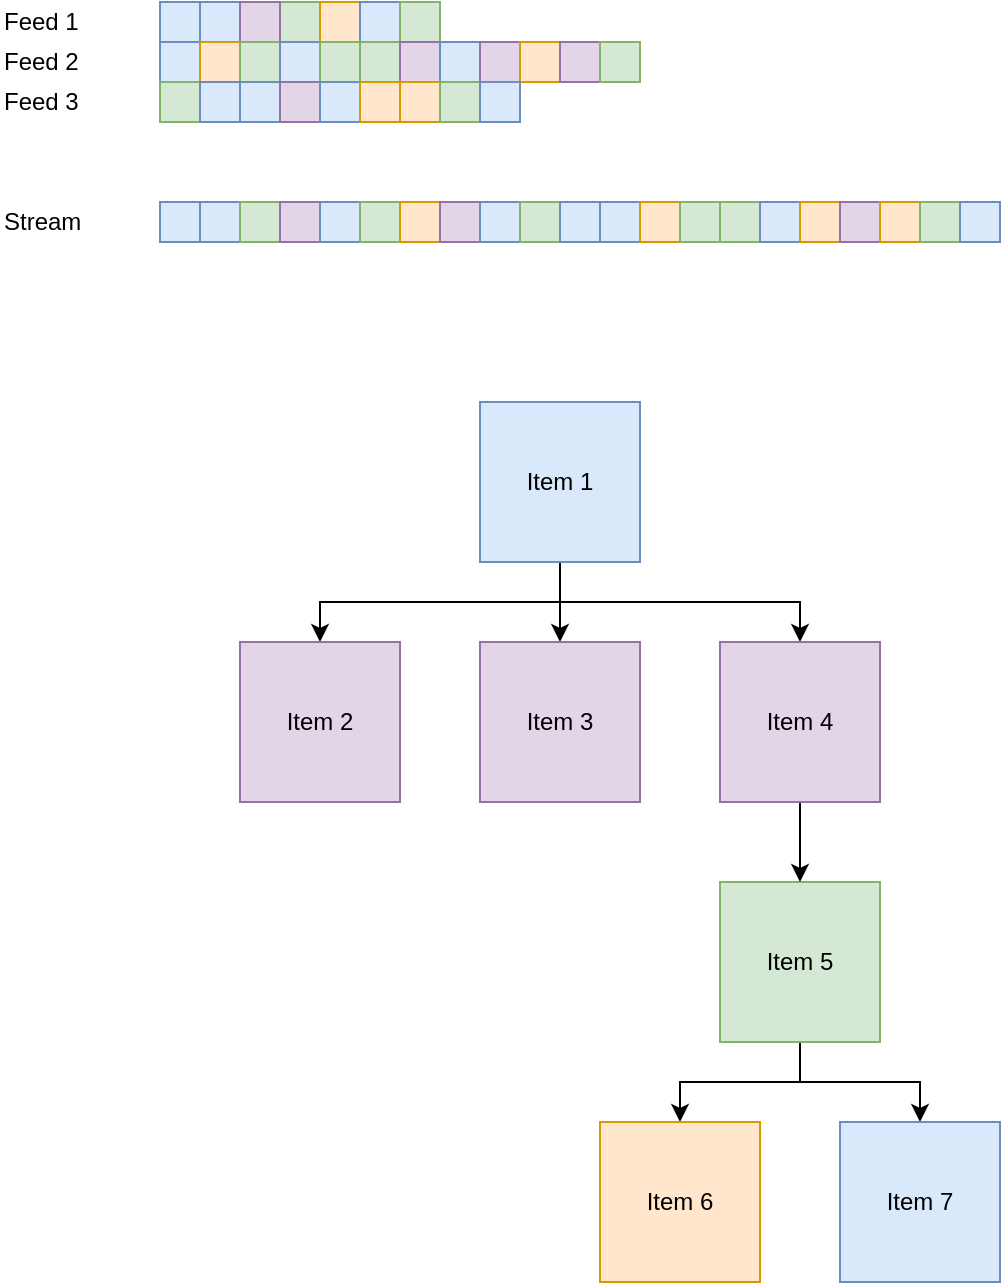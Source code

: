 <mxfile version="13.3.5" type="github">
  <diagram id="nr0CSZo3ovM8MVIJZnW8" name="Page-1">
    <mxGraphModel dx="1082" dy="676" grid="1" gridSize="10" guides="1" tooltips="1" connect="1" arrows="1" fold="1" page="1" pageScale="1" pageWidth="850" pageHeight="1100" math="0" shadow="0">
      <root>
        <mxCell id="0" />
        <mxCell id="1" parent="0" />
        <mxCell id="ugG2g0H0g7jmURNCNrI0-15" style="edgeStyle=orthogonalEdgeStyle;rounded=0;orthogonalLoop=1;jettySize=auto;html=1;exitX=0.5;exitY=1;exitDx=0;exitDy=0;" edge="1" parent="1" source="ugG2g0H0g7jmURNCNrI0-1" target="ugG2g0H0g7jmURNCNrI0-12">
          <mxGeometry relative="1" as="geometry" />
        </mxCell>
        <mxCell id="ugG2g0H0g7jmURNCNrI0-28" style="edgeStyle=orthogonalEdgeStyle;rounded=0;orthogonalLoop=1;jettySize=auto;html=1;exitX=0.5;exitY=1;exitDx=0;exitDy=0;" edge="1" parent="1" source="ugG2g0H0g7jmURNCNrI0-1" target="ugG2g0H0g7jmURNCNrI0-26">
          <mxGeometry relative="1" as="geometry" />
        </mxCell>
        <mxCell id="ugG2g0H0g7jmURNCNrI0-29" style="edgeStyle=orthogonalEdgeStyle;rounded=0;orthogonalLoop=1;jettySize=auto;html=1;exitX=0.5;exitY=1;exitDx=0;exitDy=0;entryX=0.5;entryY=0;entryDx=0;entryDy=0;" edge="1" parent="1" source="ugG2g0H0g7jmURNCNrI0-1" target="ugG2g0H0g7jmURNCNrI0-27">
          <mxGeometry relative="1" as="geometry" />
        </mxCell>
        <mxCell id="ugG2g0H0g7jmURNCNrI0-1" value="Item 1" style="whiteSpace=wrap;html=1;aspect=fixed;fillColor=#dae8fc;strokeColor=#6c8ebf;" vertex="1" parent="1">
          <mxGeometry x="360" y="240" width="80" height="80" as="geometry" />
        </mxCell>
        <mxCell id="ugG2g0H0g7jmURNCNrI0-16" style="edgeStyle=orthogonalEdgeStyle;rounded=0;orthogonalLoop=1;jettySize=auto;html=1;exitX=0.5;exitY=1;exitDx=0;exitDy=0;entryX=0.5;entryY=0;entryDx=0;entryDy=0;" edge="1" parent="1" source="ugG2g0H0g7jmURNCNrI0-4" target="ugG2g0H0g7jmURNCNrI0-6">
          <mxGeometry relative="1" as="geometry" />
        </mxCell>
        <mxCell id="ugG2g0H0g7jmURNCNrI0-17" style="edgeStyle=orthogonalEdgeStyle;rounded=0;orthogonalLoop=1;jettySize=auto;html=1;exitX=0.5;exitY=1;exitDx=0;exitDy=0;entryX=0.5;entryY=0;entryDx=0;entryDy=0;" edge="1" parent="1" source="ugG2g0H0g7jmURNCNrI0-4" target="ugG2g0H0g7jmURNCNrI0-9">
          <mxGeometry relative="1" as="geometry" />
        </mxCell>
        <mxCell id="ugG2g0H0g7jmURNCNrI0-4" value="Item 5" style="whiteSpace=wrap;html=1;aspect=fixed;fillColor=#d5e8d4;strokeColor=#82b366;" vertex="1" parent="1">
          <mxGeometry x="480" y="480" width="80" height="80" as="geometry" />
        </mxCell>
        <mxCell id="ugG2g0H0g7jmURNCNrI0-6" value="Item 6" style="whiteSpace=wrap;html=1;aspect=fixed;fillColor=#ffe6cc;strokeColor=#d79b00;" vertex="1" parent="1">
          <mxGeometry x="420" y="600" width="80" height="80" as="geometry" />
        </mxCell>
        <mxCell id="ugG2g0H0g7jmURNCNrI0-9" value="Item 7" style="whiteSpace=wrap;html=1;aspect=fixed;fillColor=#dae8fc;strokeColor=#6c8ebf;" vertex="1" parent="1">
          <mxGeometry x="540" y="600" width="80" height="80" as="geometry" />
        </mxCell>
        <mxCell id="ugG2g0H0g7jmURNCNrI0-12" value="Item 2" style="whiteSpace=wrap;html=1;aspect=fixed;fillColor=#e1d5e7;strokeColor=#9673a6;" vertex="1" parent="1">
          <mxGeometry x="240" y="360" width="80" height="80" as="geometry" />
        </mxCell>
        <mxCell id="ugG2g0H0g7jmURNCNrI0-26" value="Item 3" style="whiteSpace=wrap;html=1;aspect=fixed;fillColor=#e1d5e7;strokeColor=#9673a6;" vertex="1" parent="1">
          <mxGeometry x="360" y="360" width="80" height="80" as="geometry" />
        </mxCell>
        <mxCell id="ugG2g0H0g7jmURNCNrI0-30" style="edgeStyle=orthogonalEdgeStyle;rounded=0;orthogonalLoop=1;jettySize=auto;html=1;exitX=0.5;exitY=1;exitDx=0;exitDy=0;" edge="1" parent="1" source="ugG2g0H0g7jmURNCNrI0-27" target="ugG2g0H0g7jmURNCNrI0-4">
          <mxGeometry relative="1" as="geometry" />
        </mxCell>
        <mxCell id="ugG2g0H0g7jmURNCNrI0-27" value="Item 4" style="whiteSpace=wrap;html=1;aspect=fixed;fillColor=#e1d5e7;strokeColor=#9673a6;" vertex="1" parent="1">
          <mxGeometry x="480" y="360" width="80" height="80" as="geometry" />
        </mxCell>
        <mxCell id="ugG2g0H0g7jmURNCNrI0-40" value="" style="whiteSpace=wrap;html=1;aspect=fixed;fillColor=#dae8fc;strokeColor=#6c8ebf;" vertex="1" parent="1">
          <mxGeometry x="200" y="40" width="20" height="20" as="geometry" />
        </mxCell>
        <mxCell id="ugG2g0H0g7jmURNCNrI0-41" value="" style="whiteSpace=wrap;html=1;aspect=fixed;fillColor=#dae8fc;strokeColor=#6c8ebf;" vertex="1" parent="1">
          <mxGeometry x="220" y="40" width="20" height="20" as="geometry" />
        </mxCell>
        <mxCell id="ugG2g0H0g7jmURNCNrI0-42" value="" style="whiteSpace=wrap;html=1;aspect=fixed;fillColor=#d5e8d4;strokeColor=#82b366;" vertex="1" parent="1">
          <mxGeometry x="260" y="40" width="20" height="20" as="geometry" />
        </mxCell>
        <mxCell id="ugG2g0H0g7jmURNCNrI0-43" value="" style="whiteSpace=wrap;html=1;aspect=fixed;fillColor=#e1d5e7;strokeColor=#9673a6;" vertex="1" parent="1">
          <mxGeometry x="240" y="40" width="20" height="20" as="geometry" />
        </mxCell>
        <mxCell id="ugG2g0H0g7jmURNCNrI0-44" value="" style="whiteSpace=wrap;html=1;aspect=fixed;fillColor=#ffe6cc;strokeColor=#d79b00;" vertex="1" parent="1">
          <mxGeometry x="280" y="40" width="20" height="20" as="geometry" />
        </mxCell>
        <mxCell id="ugG2g0H0g7jmURNCNrI0-45" value="" style="whiteSpace=wrap;html=1;aspect=fixed;fillColor=#dae8fc;strokeColor=#6c8ebf;" vertex="1" parent="1">
          <mxGeometry x="300" y="40" width="20" height="20" as="geometry" />
        </mxCell>
        <mxCell id="ugG2g0H0g7jmURNCNrI0-46" value="" style="whiteSpace=wrap;html=1;aspect=fixed;fillColor=#d5e8d4;strokeColor=#82b366;" vertex="1" parent="1">
          <mxGeometry x="320" y="40" width="20" height="20" as="geometry" />
        </mxCell>
        <mxCell id="ugG2g0H0g7jmURNCNrI0-52" value="" style="whiteSpace=wrap;html=1;aspect=fixed;fillColor=#dae8fc;strokeColor=#6c8ebf;" vertex="1" parent="1">
          <mxGeometry x="200" y="60" width="20" height="20" as="geometry" />
        </mxCell>
        <mxCell id="ugG2g0H0g7jmURNCNrI0-53" value="" style="whiteSpace=wrap;html=1;aspect=fixed;fillColor=#ffe6cc;strokeColor=#d79b00;" vertex="1" parent="1">
          <mxGeometry x="220" y="60" width="20" height="20" as="geometry" />
        </mxCell>
        <mxCell id="ugG2g0H0g7jmURNCNrI0-54" value="" style="whiteSpace=wrap;html=1;aspect=fixed;fillColor=#d5e8d4;strokeColor=#82b366;" vertex="1" parent="1">
          <mxGeometry x="240" y="60" width="20" height="20" as="geometry" />
        </mxCell>
        <mxCell id="ugG2g0H0g7jmURNCNrI0-55" value="" style="whiteSpace=wrap;html=1;aspect=fixed;fillColor=#dae8fc;strokeColor=#6c8ebf;" vertex="1" parent="1">
          <mxGeometry x="260" y="60" width="20" height="20" as="geometry" />
        </mxCell>
        <mxCell id="ugG2g0H0g7jmURNCNrI0-56" value="" style="whiteSpace=wrap;html=1;aspect=fixed;fillColor=#d5e8d4;strokeColor=#82b366;" vertex="1" parent="1">
          <mxGeometry x="280" y="60" width="20" height="20" as="geometry" />
        </mxCell>
        <mxCell id="ugG2g0H0g7jmURNCNrI0-57" value="" style="whiteSpace=wrap;html=1;aspect=fixed;fillColor=#d5e8d4;strokeColor=#82b366;" vertex="1" parent="1">
          <mxGeometry x="300" y="60" width="20" height="20" as="geometry" />
        </mxCell>
        <mxCell id="ugG2g0H0g7jmURNCNrI0-58" value="" style="whiteSpace=wrap;html=1;aspect=fixed;fillColor=#e1d5e7;strokeColor=#9673a6;" vertex="1" parent="1">
          <mxGeometry x="320" y="60" width="20" height="20" as="geometry" />
        </mxCell>
        <mxCell id="ugG2g0H0g7jmURNCNrI0-59" value="" style="whiteSpace=wrap;html=1;aspect=fixed;fillColor=#dae8fc;strokeColor=#6c8ebf;" vertex="1" parent="1">
          <mxGeometry x="340" y="60" width="20" height="20" as="geometry" />
        </mxCell>
        <mxCell id="ugG2g0H0g7jmURNCNrI0-60" value="" style="whiteSpace=wrap;html=1;aspect=fixed;fillColor=#e1d5e7;strokeColor=#9673a6;" vertex="1" parent="1">
          <mxGeometry x="360" y="60" width="20" height="20" as="geometry" />
        </mxCell>
        <mxCell id="ugG2g0H0g7jmURNCNrI0-61" value="" style="whiteSpace=wrap;html=1;aspect=fixed;fillColor=#ffe6cc;strokeColor=#d79b00;" vertex="1" parent="1">
          <mxGeometry x="380" y="60" width="20" height="20" as="geometry" />
        </mxCell>
        <mxCell id="ugG2g0H0g7jmURNCNrI0-62" value="" style="whiteSpace=wrap;html=1;aspect=fixed;fillColor=#e1d5e7;strokeColor=#9673a6;" vertex="1" parent="1">
          <mxGeometry x="400" y="60" width="20" height="20" as="geometry" />
        </mxCell>
        <mxCell id="ugG2g0H0g7jmURNCNrI0-63" value="" style="whiteSpace=wrap;html=1;aspect=fixed;fillColor=#d5e8d4;strokeColor=#82b366;" vertex="1" parent="1">
          <mxGeometry x="420" y="60" width="20" height="20" as="geometry" />
        </mxCell>
        <mxCell id="ugG2g0H0g7jmURNCNrI0-64" value="" style="whiteSpace=wrap;html=1;aspect=fixed;fillColor=#d5e8d4;strokeColor=#82b366;" vertex="1" parent="1">
          <mxGeometry x="200" y="80" width="20" height="20" as="geometry" />
        </mxCell>
        <mxCell id="ugG2g0H0g7jmURNCNrI0-65" value="" style="whiteSpace=wrap;html=1;aspect=fixed;fillColor=#dae8fc;strokeColor=#6c8ebf;" vertex="1" parent="1">
          <mxGeometry x="220" y="80" width="20" height="20" as="geometry" />
        </mxCell>
        <mxCell id="ugG2g0H0g7jmURNCNrI0-66" value="" style="whiteSpace=wrap;html=1;aspect=fixed;fillColor=#dae8fc;strokeColor=#6c8ebf;" vertex="1" parent="1">
          <mxGeometry x="240" y="80" width="20" height="20" as="geometry" />
        </mxCell>
        <mxCell id="ugG2g0H0g7jmURNCNrI0-67" value="" style="whiteSpace=wrap;html=1;aspect=fixed;fillColor=#e1d5e7;strokeColor=#9673a6;" vertex="1" parent="1">
          <mxGeometry x="260" y="80" width="20" height="20" as="geometry" />
        </mxCell>
        <mxCell id="ugG2g0H0g7jmURNCNrI0-68" value="" style="whiteSpace=wrap;html=1;aspect=fixed;fillColor=#dae8fc;strokeColor=#6c8ebf;" vertex="1" parent="1">
          <mxGeometry x="280" y="80" width="20" height="20" as="geometry" />
        </mxCell>
        <mxCell id="ugG2g0H0g7jmURNCNrI0-69" value="" style="whiteSpace=wrap;html=1;aspect=fixed;fillColor=#ffe6cc;strokeColor=#d79b00;" vertex="1" parent="1">
          <mxGeometry x="300" y="80" width="20" height="20" as="geometry" />
        </mxCell>
        <mxCell id="ugG2g0H0g7jmURNCNrI0-70" value="" style="whiteSpace=wrap;html=1;aspect=fixed;fillColor=#ffe6cc;strokeColor=#d79b00;" vertex="1" parent="1">
          <mxGeometry x="320" y="80" width="20" height="20" as="geometry" />
        </mxCell>
        <mxCell id="ugG2g0H0g7jmURNCNrI0-71" value="" style="whiteSpace=wrap;html=1;aspect=fixed;fillColor=#d5e8d4;strokeColor=#82b366;" vertex="1" parent="1">
          <mxGeometry x="340" y="80" width="20" height="20" as="geometry" />
        </mxCell>
        <mxCell id="ugG2g0H0g7jmURNCNrI0-72" value="" style="whiteSpace=wrap;html=1;aspect=fixed;fillColor=#dae8fc;strokeColor=#6c8ebf;" vertex="1" parent="1">
          <mxGeometry x="360" y="80" width="20" height="20" as="geometry" />
        </mxCell>
        <mxCell id="ugG2g0H0g7jmURNCNrI0-76" value="" style="whiteSpace=wrap;html=1;aspect=fixed;fillColor=#dae8fc;strokeColor=#6c8ebf;" vertex="1" parent="1">
          <mxGeometry x="200" y="140" width="20" height="20" as="geometry" />
        </mxCell>
        <mxCell id="ugG2g0H0g7jmURNCNrI0-77" value="" style="whiteSpace=wrap;html=1;aspect=fixed;fillColor=#dae8fc;strokeColor=#6c8ebf;" vertex="1" parent="1">
          <mxGeometry x="220" y="140" width="20" height="20" as="geometry" />
        </mxCell>
        <mxCell id="ugG2g0H0g7jmURNCNrI0-78" value="" style="whiteSpace=wrap;html=1;aspect=fixed;fillColor=#d5e8d4;strokeColor=#82b366;" vertex="1" parent="1">
          <mxGeometry x="240" y="140" width="20" height="20" as="geometry" />
        </mxCell>
        <mxCell id="ugG2g0H0g7jmURNCNrI0-79" value="" style="whiteSpace=wrap;html=1;aspect=fixed;fillColor=#e1d5e7;strokeColor=#9673a6;" vertex="1" parent="1">
          <mxGeometry x="260" y="140" width="20" height="20" as="geometry" />
        </mxCell>
        <mxCell id="ugG2g0H0g7jmURNCNrI0-80" value="" style="whiteSpace=wrap;html=1;aspect=fixed;fillColor=#dae8fc;strokeColor=#6c8ebf;" vertex="1" parent="1">
          <mxGeometry x="280" y="140" width="20" height="20" as="geometry" />
        </mxCell>
        <mxCell id="ugG2g0H0g7jmURNCNrI0-81" value="" style="whiteSpace=wrap;html=1;aspect=fixed;fillColor=#d5e8d4;strokeColor=#82b366;" vertex="1" parent="1">
          <mxGeometry x="300" y="140" width="20" height="20" as="geometry" />
        </mxCell>
        <mxCell id="ugG2g0H0g7jmURNCNrI0-82" value="" style="whiteSpace=wrap;html=1;aspect=fixed;fillColor=#ffe6cc;strokeColor=#d79b00;" vertex="1" parent="1">
          <mxGeometry x="320" y="140" width="20" height="20" as="geometry" />
        </mxCell>
        <mxCell id="ugG2g0H0g7jmURNCNrI0-90" value="" style="whiteSpace=wrap;html=1;aspect=fixed;fillColor=#e1d5e7;strokeColor=#9673a6;" vertex="1" parent="1">
          <mxGeometry x="340" y="140" width="20" height="20" as="geometry" />
        </mxCell>
        <mxCell id="ugG2g0H0g7jmURNCNrI0-91" value="" style="whiteSpace=wrap;html=1;aspect=fixed;fillColor=#dae8fc;strokeColor=#6c8ebf;" vertex="1" parent="1">
          <mxGeometry x="360" y="140" width="20" height="20" as="geometry" />
        </mxCell>
        <mxCell id="ugG2g0H0g7jmURNCNrI0-92" value="" style="whiteSpace=wrap;html=1;aspect=fixed;fillColor=#d5e8d4;strokeColor=#82b366;" vertex="1" parent="1">
          <mxGeometry x="380" y="140" width="20" height="20" as="geometry" />
        </mxCell>
        <mxCell id="ugG2g0H0g7jmURNCNrI0-93" value="" style="whiteSpace=wrap;html=1;aspect=fixed;fillColor=#dae8fc;strokeColor=#6c8ebf;" vertex="1" parent="1">
          <mxGeometry x="400" y="140" width="20" height="20" as="geometry" />
        </mxCell>
        <mxCell id="ugG2g0H0g7jmURNCNrI0-94" value="" style="whiteSpace=wrap;html=1;aspect=fixed;fillColor=#dae8fc;strokeColor=#6c8ebf;" vertex="1" parent="1">
          <mxGeometry x="420" y="140" width="20" height="20" as="geometry" />
        </mxCell>
        <mxCell id="ugG2g0H0g7jmURNCNrI0-95" value="" style="whiteSpace=wrap;html=1;aspect=fixed;fillColor=#ffe6cc;strokeColor=#d79b00;" vertex="1" parent="1">
          <mxGeometry x="440" y="140" width="20" height="20" as="geometry" />
        </mxCell>
        <mxCell id="ugG2g0H0g7jmURNCNrI0-96" value="" style="whiteSpace=wrap;html=1;aspect=fixed;fillColor=#d5e8d4;strokeColor=#82b366;" vertex="1" parent="1">
          <mxGeometry x="460" y="140" width="20" height="20" as="geometry" />
        </mxCell>
        <mxCell id="ugG2g0H0g7jmURNCNrI0-97" value="" style="whiteSpace=wrap;html=1;aspect=fixed;fillColor=#d5e8d4;strokeColor=#82b366;" vertex="1" parent="1">
          <mxGeometry x="480" y="140" width="20" height="20" as="geometry" />
        </mxCell>
        <mxCell id="ugG2g0H0g7jmURNCNrI0-98" value="" style="whiteSpace=wrap;html=1;aspect=fixed;fillColor=#dae8fc;strokeColor=#6c8ebf;" vertex="1" parent="1">
          <mxGeometry x="500" y="140" width="20" height="20" as="geometry" />
        </mxCell>
        <mxCell id="ugG2g0H0g7jmURNCNrI0-99" value="" style="whiteSpace=wrap;html=1;aspect=fixed;fillColor=#ffe6cc;strokeColor=#d79b00;" vertex="1" parent="1">
          <mxGeometry x="520" y="140" width="20" height="20" as="geometry" />
        </mxCell>
        <mxCell id="ugG2g0H0g7jmURNCNrI0-100" value="" style="whiteSpace=wrap;html=1;aspect=fixed;fillColor=#e1d5e7;strokeColor=#9673a6;" vertex="1" parent="1">
          <mxGeometry x="540" y="140" width="20" height="20" as="geometry" />
        </mxCell>
        <mxCell id="ugG2g0H0g7jmURNCNrI0-101" value="" style="whiteSpace=wrap;html=1;aspect=fixed;fillColor=#ffe6cc;strokeColor=#d79b00;" vertex="1" parent="1">
          <mxGeometry x="560" y="140" width="20" height="20" as="geometry" />
        </mxCell>
        <mxCell id="ugG2g0H0g7jmURNCNrI0-102" value="" style="whiteSpace=wrap;html=1;aspect=fixed;fillColor=#d5e8d4;strokeColor=#82b366;" vertex="1" parent="1">
          <mxGeometry x="580" y="140" width="20" height="20" as="geometry" />
        </mxCell>
        <mxCell id="ugG2g0H0g7jmURNCNrI0-103" value="" style="whiteSpace=wrap;html=1;aspect=fixed;fillColor=#dae8fc;strokeColor=#6c8ebf;" vertex="1" parent="1">
          <mxGeometry x="600" y="140" width="20" height="20" as="geometry" />
        </mxCell>
        <mxCell id="ugG2g0H0g7jmURNCNrI0-105" value="Feed 1" style="text;html=1;resizable=0;autosize=1;align=left;verticalAlign=middle;points=[];fillColor=none;strokeColor=none;rounded=0;" vertex="1" parent="1">
          <mxGeometry x="120" y="40" width="50" height="20" as="geometry" />
        </mxCell>
        <mxCell id="ugG2g0H0g7jmURNCNrI0-106" value="Feed 2" style="text;html=1;resizable=0;autosize=1;align=left;verticalAlign=middle;points=[];fillColor=none;strokeColor=none;rounded=0;" vertex="1" parent="1">
          <mxGeometry x="120" y="60" width="50" height="20" as="geometry" />
        </mxCell>
        <mxCell id="ugG2g0H0g7jmURNCNrI0-107" value="Feed 3" style="text;html=1;resizable=0;autosize=1;align=left;verticalAlign=middle;points=[];fillColor=none;strokeColor=none;rounded=0;" vertex="1" parent="1">
          <mxGeometry x="120" y="80" width="50" height="20" as="geometry" />
        </mxCell>
        <mxCell id="ugG2g0H0g7jmURNCNrI0-108" value="Stream" style="text;html=1;resizable=0;autosize=1;align=left;verticalAlign=middle;points=[];fillColor=none;strokeColor=none;rounded=0;" vertex="1" parent="1">
          <mxGeometry x="120" y="140" width="50" height="20" as="geometry" />
        </mxCell>
      </root>
    </mxGraphModel>
  </diagram>
</mxfile>
